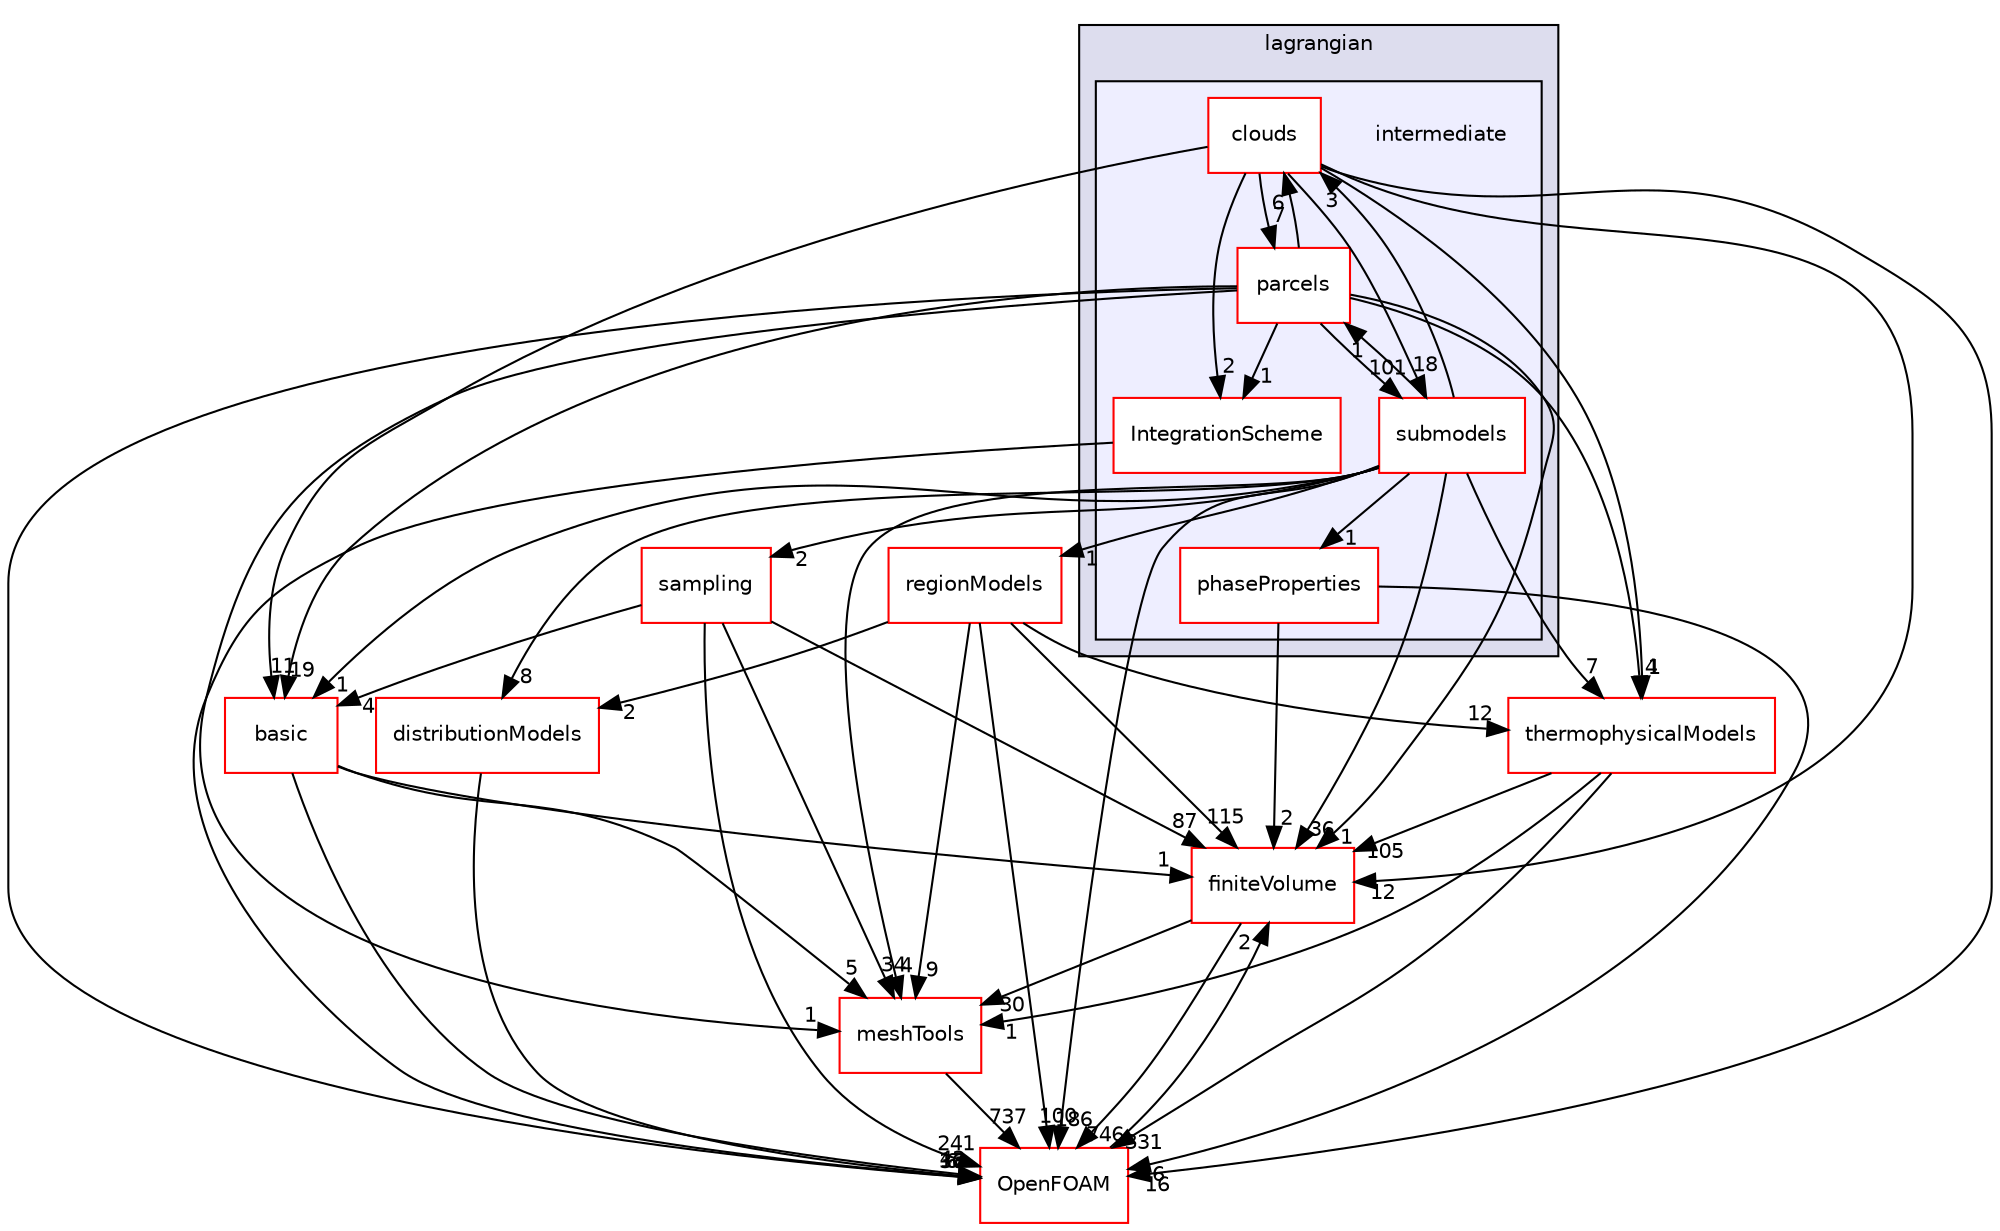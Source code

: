 digraph "src/lagrangian/intermediate" {
  bgcolor=transparent;
  compound=true
  node [ fontsize="10", fontname="Helvetica"];
  edge [ labelfontsize="10", labelfontname="Helvetica"];
  subgraph clusterdir_f8c25efc4b6f6a8502a42d5af7554d23 {
    graph [ bgcolor="#ddddee", pencolor="black", label="lagrangian" fontname="Helvetica", fontsize="10", URL="dir_f8c25efc4b6f6a8502a42d5af7554d23.html"]
  subgraph clusterdir_d3c32a493136c130c1f0d51f4f35c297 {
    graph [ bgcolor="#eeeeff", pencolor="black", label="" URL="dir_d3c32a493136c130c1f0d51f4f35c297.html"];
    dir_d3c32a493136c130c1f0d51f4f35c297 [shape=plaintext label="intermediate"];
    dir_bdd630a78c14e3d279a2564e7964fc69 [shape=box label="clouds" color="red" fillcolor="white" style="filled" URL="dir_bdd630a78c14e3d279a2564e7964fc69.html"];
    dir_09df4de2b5aaa842302a6556950f73f6 [shape=box label="IntegrationScheme" color="red" fillcolor="white" style="filled" URL="dir_09df4de2b5aaa842302a6556950f73f6.html"];
    dir_b8d19ddbdf0975644e34192d6313800e [shape=box label="parcels" color="red" fillcolor="white" style="filled" URL="dir_b8d19ddbdf0975644e34192d6313800e.html"];
    dir_970d888d503ae0b030e8ecd5b80bb0f3 [shape=box label="phaseProperties" color="red" fillcolor="white" style="filled" URL="dir_970d888d503ae0b030e8ecd5b80bb0f3.html"];
    dir_825de5f87f0ef3ae7d76ccd6a5458244 [shape=box label="submodels" color="red" fillcolor="white" style="filled" URL="dir_825de5f87f0ef3ae7d76ccd6a5458244.html"];
  }
  }
  dir_9bd15774b555cf7259a6fa18f99fe99b [shape=box label="finiteVolume" color="red" URL="dir_9bd15774b555cf7259a6fa18f99fe99b.html"];
  dir_24a3817a3c61c11f04a0a72057522f4f [shape=box label="sampling" color="red" URL="dir_24a3817a3c61c11f04a0a72057522f4f.html"];
  dir_ae30ad0bef50cf391b24c614251bb9fd [shape=box label="meshTools" color="red" URL="dir_ae30ad0bef50cf391b24c614251bb9fd.html"];
  dir_d6927c2879faa997b7d01c6ca71e518d [shape=box label="distributionModels" color="red" URL="dir_d6927c2879faa997b7d01c6ca71e518d.html"];
  dir_2778d089ec5c4f66810b11f753867003 [shape=box label="thermophysicalModels" color="red" URL="dir_2778d089ec5c4f66810b11f753867003.html"];
  dir_1cee61ac5e24023b73c87e3e265bd2be [shape=box label="regionModels" color="red" URL="dir_1cee61ac5e24023b73c87e3e265bd2be.html"];
  dir_c5473ff19b20e6ec4dfe5c310b3778a8 [shape=box label="OpenFOAM" color="red" URL="dir_c5473ff19b20e6ec4dfe5c310b3778a8.html"];
  dir_584e0ab0901b4327f36f4285cac7f2f8 [shape=box label="basic" color="red" URL="dir_584e0ab0901b4327f36f4285cac7f2f8.html"];
  dir_9bd15774b555cf7259a6fa18f99fe99b->dir_ae30ad0bef50cf391b24c614251bb9fd [headlabel="30", labeldistance=1.5 headhref="dir_000896_001750.html"];
  dir_9bd15774b555cf7259a6fa18f99fe99b->dir_c5473ff19b20e6ec4dfe5c310b3778a8 [headlabel="746", labeldistance=1.5 headhref="dir_000896_001896.html"];
  dir_bdd630a78c14e3d279a2564e7964fc69->dir_9bd15774b555cf7259a6fa18f99fe99b [headlabel="12", labeldistance=1.5 headhref="dir_001430_000896.html"];
  dir_bdd630a78c14e3d279a2564e7964fc69->dir_2778d089ec5c4f66810b11f753867003 [headlabel="1", labeldistance=1.5 headhref="dir_001430_001238.html"];
  dir_bdd630a78c14e3d279a2564e7964fc69->dir_c5473ff19b20e6ec4dfe5c310b3778a8 [headlabel="16", labeldistance=1.5 headhref="dir_001430_001896.html"];
  dir_bdd630a78c14e3d279a2564e7964fc69->dir_09df4de2b5aaa842302a6556950f73f6 [headlabel="2", labeldistance=1.5 headhref="dir_001430_001451.html"];
  dir_bdd630a78c14e3d279a2564e7964fc69->dir_b8d19ddbdf0975644e34192d6313800e [headlabel="7", labeldistance=1.5 headhref="dir_001430_001458.html"];
  dir_bdd630a78c14e3d279a2564e7964fc69->dir_584e0ab0901b4327f36f4285cac7f2f8 [headlabel="11", labeldistance=1.5 headhref="dir_001430_001365.html"];
  dir_bdd630a78c14e3d279a2564e7964fc69->dir_825de5f87f0ef3ae7d76ccd6a5458244 [headlabel="18", labeldistance=1.5 headhref="dir_001430_001389.html"];
  dir_24a3817a3c61c11f04a0a72057522f4f->dir_9bd15774b555cf7259a6fa18f99fe99b [headlabel="87", labeldistance=1.5 headhref="dir_002680_000896.html"];
  dir_24a3817a3c61c11f04a0a72057522f4f->dir_ae30ad0bef50cf391b24c614251bb9fd [headlabel="34", labeldistance=1.5 headhref="dir_002680_001750.html"];
  dir_24a3817a3c61c11f04a0a72057522f4f->dir_c5473ff19b20e6ec4dfe5c310b3778a8 [headlabel="241", labeldistance=1.5 headhref="dir_002680_001896.html"];
  dir_24a3817a3c61c11f04a0a72057522f4f->dir_584e0ab0901b4327f36f4285cac7f2f8 [headlabel="4", labeldistance=1.5 headhref="dir_002680_001365.html"];
  dir_ae30ad0bef50cf391b24c614251bb9fd->dir_c5473ff19b20e6ec4dfe5c310b3778a8 [headlabel="737", labeldistance=1.5 headhref="dir_001750_001896.html"];
  dir_d6927c2879faa997b7d01c6ca71e518d->dir_c5473ff19b20e6ec4dfe5c310b3778a8 [headlabel="13", labeldistance=1.5 headhref="dir_001385_001896.html"];
  dir_2778d089ec5c4f66810b11f753867003->dir_9bd15774b555cf7259a6fa18f99fe99b [headlabel="105", labeldistance=1.5 headhref="dir_001238_000896.html"];
  dir_2778d089ec5c4f66810b11f753867003->dir_ae30ad0bef50cf391b24c614251bb9fd [headlabel="1", labeldistance=1.5 headhref="dir_001238_001750.html"];
  dir_2778d089ec5c4f66810b11f753867003->dir_c5473ff19b20e6ec4dfe5c310b3778a8 [headlabel="331", labeldistance=1.5 headhref="dir_001238_001896.html"];
  dir_1cee61ac5e24023b73c87e3e265bd2be->dir_9bd15774b555cf7259a6fa18f99fe99b [headlabel="115", labeldistance=1.5 headhref="dir_000747_000896.html"];
  dir_1cee61ac5e24023b73c87e3e265bd2be->dir_ae30ad0bef50cf391b24c614251bb9fd [headlabel="9", labeldistance=1.5 headhref="dir_000747_001750.html"];
  dir_1cee61ac5e24023b73c87e3e265bd2be->dir_d6927c2879faa997b7d01c6ca71e518d [headlabel="2", labeldistance=1.5 headhref="dir_000747_001385.html"];
  dir_1cee61ac5e24023b73c87e3e265bd2be->dir_2778d089ec5c4f66810b11f753867003 [headlabel="12", labeldistance=1.5 headhref="dir_000747_001238.html"];
  dir_1cee61ac5e24023b73c87e3e265bd2be->dir_c5473ff19b20e6ec4dfe5c310b3778a8 [headlabel="100", labeldistance=1.5 headhref="dir_000747_001896.html"];
  dir_c5473ff19b20e6ec4dfe5c310b3778a8->dir_9bd15774b555cf7259a6fa18f99fe99b [headlabel="2", labeldistance=1.5 headhref="dir_001896_000896.html"];
  dir_09df4de2b5aaa842302a6556950f73f6->dir_c5473ff19b20e6ec4dfe5c310b3778a8 [headlabel="6", labeldistance=1.5 headhref="dir_001451_001896.html"];
  dir_970d888d503ae0b030e8ecd5b80bb0f3->dir_9bd15774b555cf7259a6fa18f99fe99b [headlabel="2", labeldistance=1.5 headhref="dir_001486_000896.html"];
  dir_970d888d503ae0b030e8ecd5b80bb0f3->dir_c5473ff19b20e6ec4dfe5c310b3778a8 [headlabel="6", labeldistance=1.5 headhref="dir_001486_001896.html"];
  dir_b8d19ddbdf0975644e34192d6313800e->dir_9bd15774b555cf7259a6fa18f99fe99b [headlabel="1", labeldistance=1.5 headhref="dir_001458_000896.html"];
  dir_b8d19ddbdf0975644e34192d6313800e->dir_bdd630a78c14e3d279a2564e7964fc69 [headlabel="6", labeldistance=1.5 headhref="dir_001458_001430.html"];
  dir_b8d19ddbdf0975644e34192d6313800e->dir_ae30ad0bef50cf391b24c614251bb9fd [headlabel="1", labeldistance=1.5 headhref="dir_001458_001750.html"];
  dir_b8d19ddbdf0975644e34192d6313800e->dir_2778d089ec5c4f66810b11f753867003 [headlabel="4", labeldistance=1.5 headhref="dir_001458_001238.html"];
  dir_b8d19ddbdf0975644e34192d6313800e->dir_c5473ff19b20e6ec4dfe5c310b3778a8 [headlabel="36", labeldistance=1.5 headhref="dir_001458_001896.html"];
  dir_b8d19ddbdf0975644e34192d6313800e->dir_09df4de2b5aaa842302a6556950f73f6 [headlabel="1", labeldistance=1.5 headhref="dir_001458_001451.html"];
  dir_b8d19ddbdf0975644e34192d6313800e->dir_584e0ab0901b4327f36f4285cac7f2f8 [headlabel="19", labeldistance=1.5 headhref="dir_001458_001365.html"];
  dir_b8d19ddbdf0975644e34192d6313800e->dir_825de5f87f0ef3ae7d76ccd6a5458244 [headlabel="101", labeldistance=1.5 headhref="dir_001458_001389.html"];
  dir_584e0ab0901b4327f36f4285cac7f2f8->dir_9bd15774b555cf7259a6fa18f99fe99b [headlabel="1", labeldistance=1.5 headhref="dir_001365_000896.html"];
  dir_584e0ab0901b4327f36f4285cac7f2f8->dir_ae30ad0bef50cf391b24c614251bb9fd [headlabel="5", labeldistance=1.5 headhref="dir_001365_001750.html"];
  dir_584e0ab0901b4327f36f4285cac7f2f8->dir_c5473ff19b20e6ec4dfe5c310b3778a8 [headlabel="43", labeldistance=1.5 headhref="dir_001365_001896.html"];
  dir_825de5f87f0ef3ae7d76ccd6a5458244->dir_9bd15774b555cf7259a6fa18f99fe99b [headlabel="36", labeldistance=1.5 headhref="dir_001389_000896.html"];
  dir_825de5f87f0ef3ae7d76ccd6a5458244->dir_bdd630a78c14e3d279a2564e7964fc69 [headlabel="3", labeldistance=1.5 headhref="dir_001389_001430.html"];
  dir_825de5f87f0ef3ae7d76ccd6a5458244->dir_24a3817a3c61c11f04a0a72057522f4f [headlabel="2", labeldistance=1.5 headhref="dir_001389_002680.html"];
  dir_825de5f87f0ef3ae7d76ccd6a5458244->dir_ae30ad0bef50cf391b24c614251bb9fd [headlabel="4", labeldistance=1.5 headhref="dir_001389_001750.html"];
  dir_825de5f87f0ef3ae7d76ccd6a5458244->dir_d6927c2879faa997b7d01c6ca71e518d [headlabel="8", labeldistance=1.5 headhref="dir_001389_001385.html"];
  dir_825de5f87f0ef3ae7d76ccd6a5458244->dir_2778d089ec5c4f66810b11f753867003 [headlabel="7", labeldistance=1.5 headhref="dir_001389_001238.html"];
  dir_825de5f87f0ef3ae7d76ccd6a5458244->dir_1cee61ac5e24023b73c87e3e265bd2be [headlabel="1", labeldistance=1.5 headhref="dir_001389_000747.html"];
  dir_825de5f87f0ef3ae7d76ccd6a5458244->dir_c5473ff19b20e6ec4dfe5c310b3778a8 [headlabel="186", labeldistance=1.5 headhref="dir_001389_001896.html"];
  dir_825de5f87f0ef3ae7d76ccd6a5458244->dir_970d888d503ae0b030e8ecd5b80bb0f3 [headlabel="1", labeldistance=1.5 headhref="dir_001389_001486.html"];
  dir_825de5f87f0ef3ae7d76ccd6a5458244->dir_b8d19ddbdf0975644e34192d6313800e [headlabel="1", labeldistance=1.5 headhref="dir_001389_001458.html"];
  dir_825de5f87f0ef3ae7d76ccd6a5458244->dir_584e0ab0901b4327f36f4285cac7f2f8 [headlabel="1", labeldistance=1.5 headhref="dir_001389_001365.html"];
}
